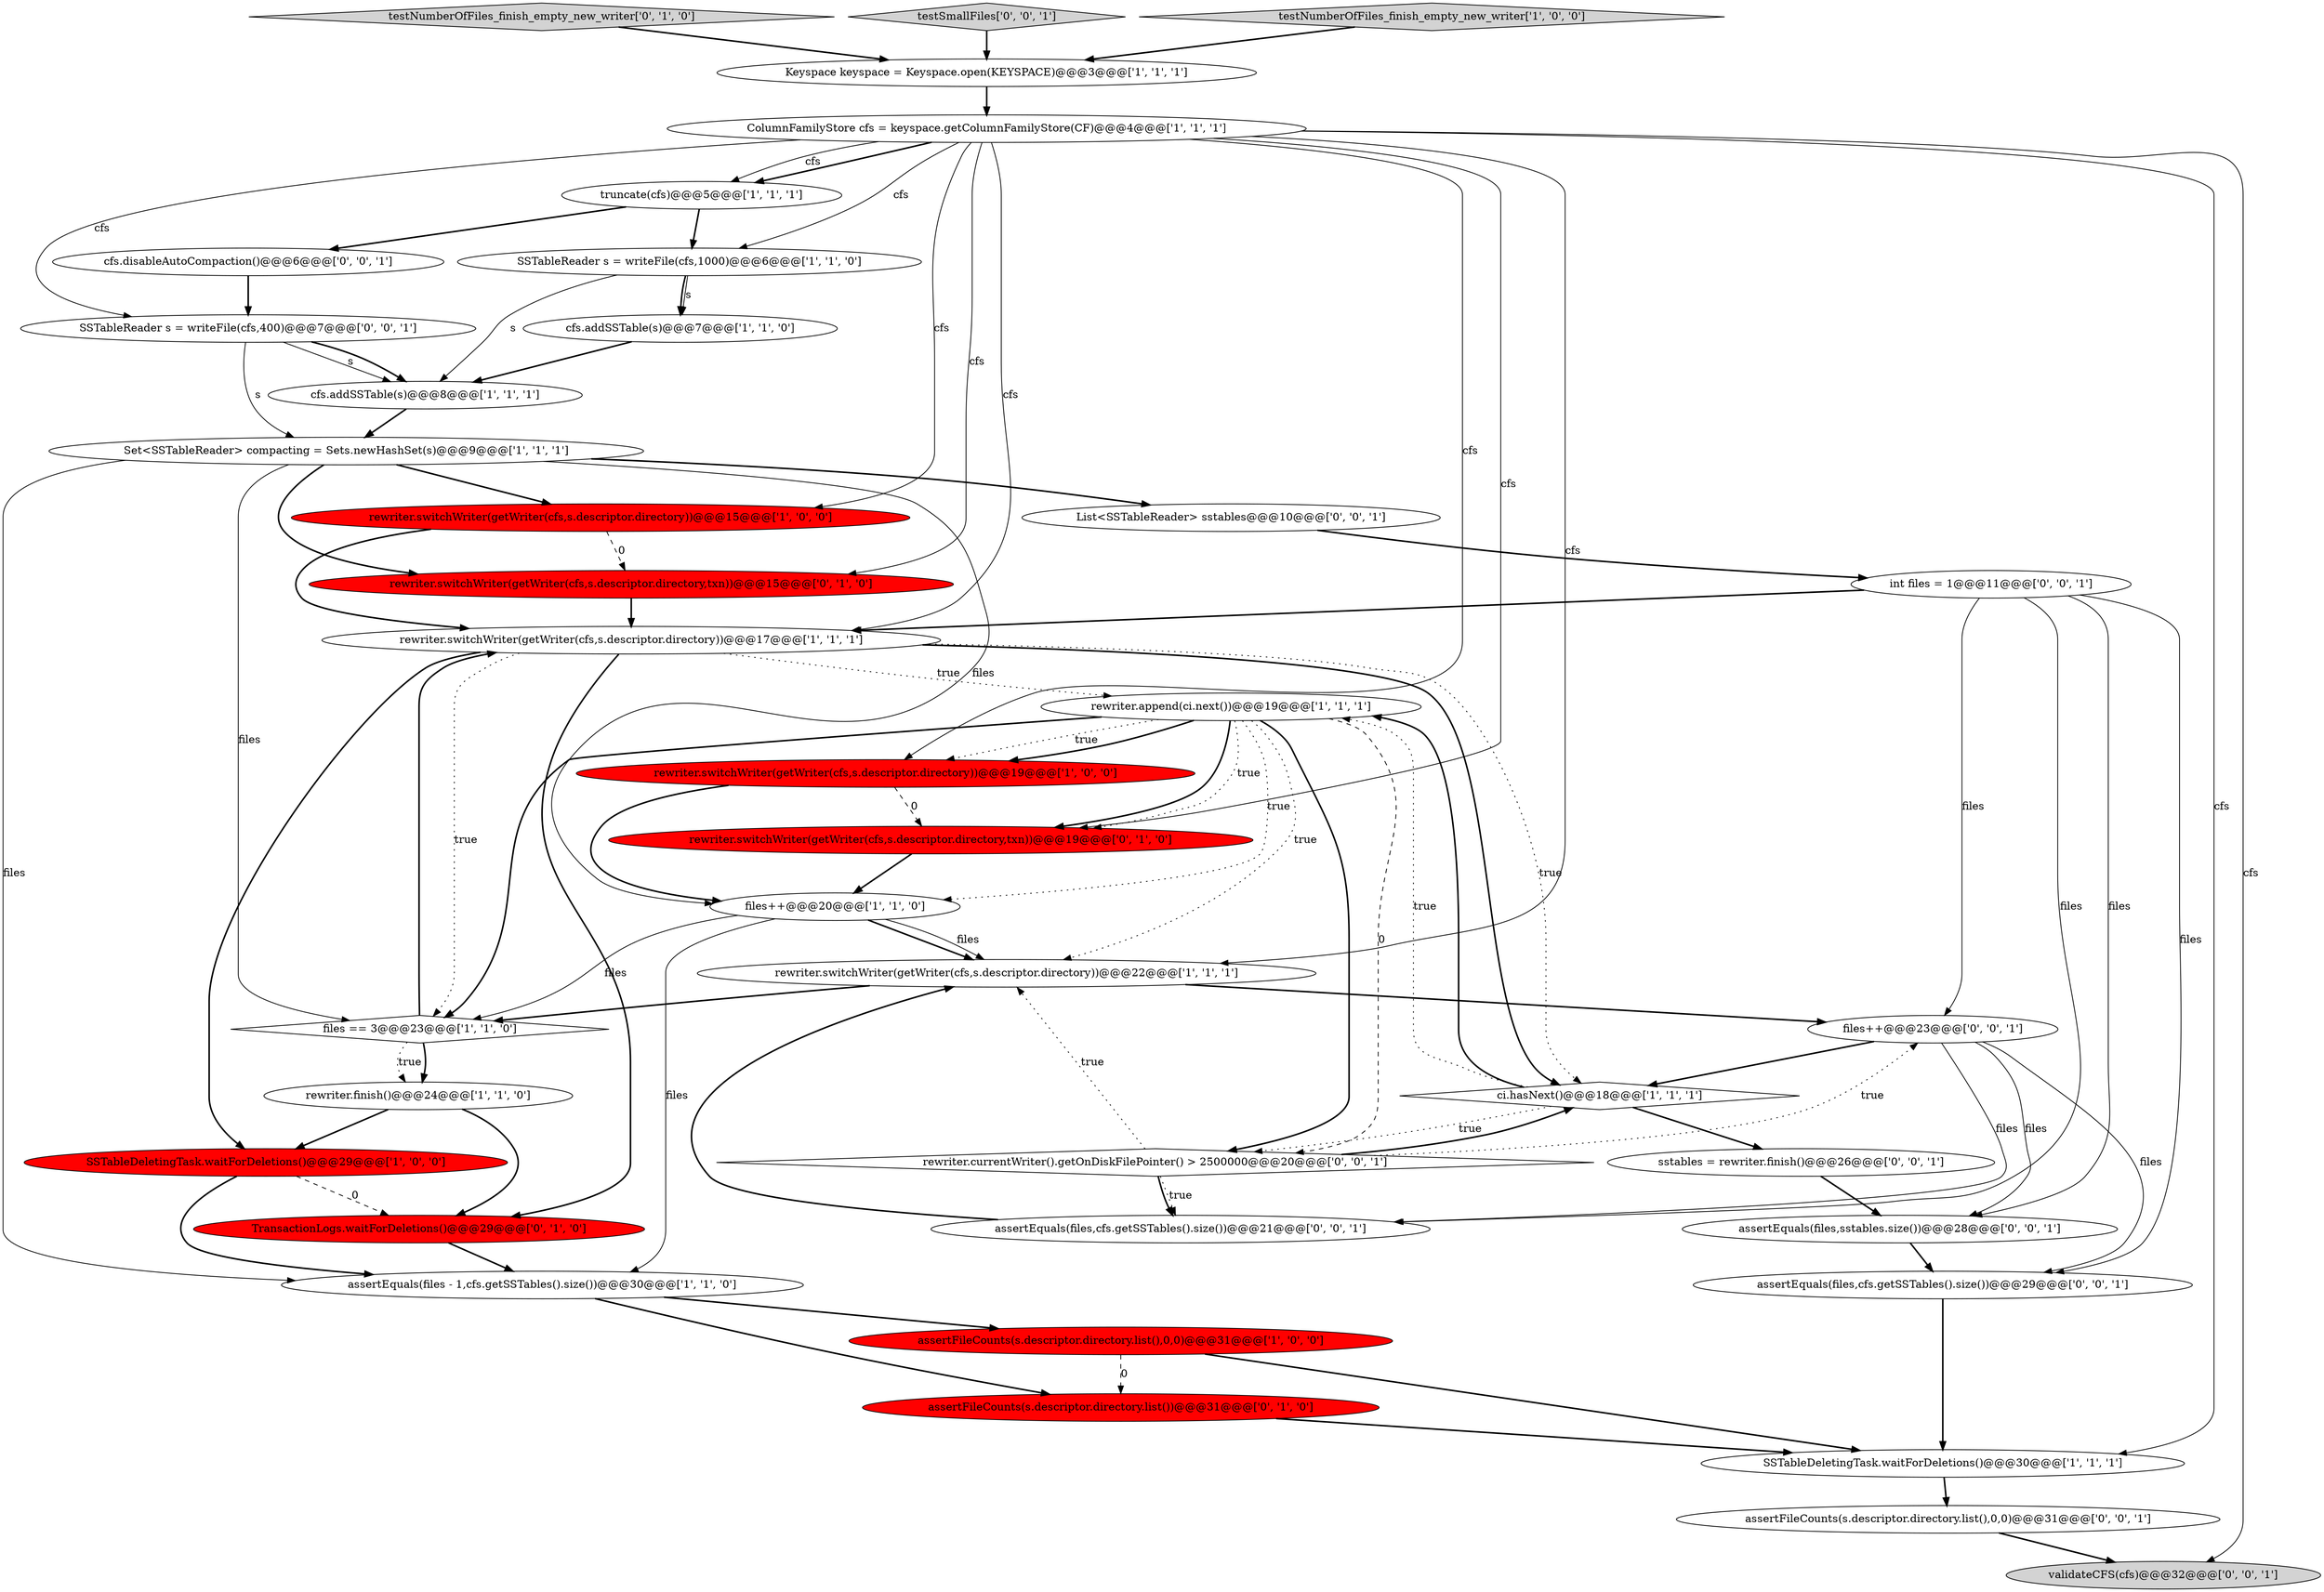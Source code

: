 digraph {
25 [style = filled, label = "TransactionLogs.waitForDeletions()@@@29@@@['0', '1', '0']", fillcolor = red, shape = ellipse image = "AAA1AAABBB2BBB"];
5 [style = filled, label = "rewriter.switchWriter(getWriter(cfs,s.descriptor.directory))@@@17@@@['1', '1', '1']", fillcolor = white, shape = ellipse image = "AAA0AAABBB1BBB"];
17 [style = filled, label = "rewriter.switchWriter(getWriter(cfs,s.descriptor.directory))@@@15@@@['1', '0', '0']", fillcolor = red, shape = ellipse image = "AAA1AAABBB1BBB"];
16 [style = filled, label = "ColumnFamilyStore cfs = keyspace.getColumnFamilyStore(CF)@@@4@@@['1', '1', '1']", fillcolor = white, shape = ellipse image = "AAA0AAABBB1BBB"];
7 [style = filled, label = "SSTableReader s = writeFile(cfs,1000)@@@6@@@['1', '1', '0']", fillcolor = white, shape = ellipse image = "AAA0AAABBB1BBB"];
32 [style = filled, label = "SSTableReader s = writeFile(cfs,400)@@@7@@@['0', '0', '1']", fillcolor = white, shape = ellipse image = "AAA0AAABBB3BBB"];
37 [style = filled, label = "assertEquals(files,cfs.getSSTables().size())@@@29@@@['0', '0', '1']", fillcolor = white, shape = ellipse image = "AAA0AAABBB3BBB"];
27 [style = filled, label = "sstables = rewriter.finish()@@@26@@@['0', '0', '1']", fillcolor = white, shape = ellipse image = "AAA0AAABBB3BBB"];
18 [style = filled, label = "rewriter.append(ci.next())@@@19@@@['1', '1', '1']", fillcolor = white, shape = ellipse image = "AAA0AAABBB1BBB"];
24 [style = filled, label = "rewriter.switchWriter(getWriter(cfs,s.descriptor.directory,txn))@@@19@@@['0', '1', '0']", fillcolor = red, shape = ellipse image = "AAA1AAABBB2BBB"];
12 [style = filled, label = "truncate(cfs)@@@5@@@['1', '1', '1']", fillcolor = white, shape = ellipse image = "AAA0AAABBB1BBB"];
26 [style = filled, label = "assertFileCounts(s.descriptor.directory.list(),0,0)@@@31@@@['0', '0', '1']", fillcolor = white, shape = ellipse image = "AAA0AAABBB3BBB"];
28 [style = filled, label = "List<SSTableReader> sstables@@@10@@@['0', '0', '1']", fillcolor = white, shape = ellipse image = "AAA0AAABBB3BBB"];
29 [style = filled, label = "validateCFS(cfs)@@@32@@@['0', '0', '1']", fillcolor = lightgray, shape = ellipse image = "AAA0AAABBB3BBB"];
14 [style = filled, label = "SSTableDeletingTask.waitForDeletions()@@@30@@@['1', '1', '1']", fillcolor = white, shape = ellipse image = "AAA0AAABBB1BBB"];
34 [style = filled, label = "assertEquals(files,cfs.getSSTables().size())@@@21@@@['0', '0', '1']", fillcolor = white, shape = ellipse image = "AAA0AAABBB3BBB"];
8 [style = filled, label = "cfs.addSSTable(s)@@@7@@@['1', '1', '0']", fillcolor = white, shape = ellipse image = "AAA0AAABBB1BBB"];
4 [style = filled, label = "rewriter.switchWriter(getWriter(cfs,s.descriptor.directory))@@@19@@@['1', '0', '0']", fillcolor = red, shape = ellipse image = "AAA1AAABBB1BBB"];
20 [style = filled, label = "files == 3@@@23@@@['1', '1', '0']", fillcolor = white, shape = diamond image = "AAA0AAABBB1BBB"];
11 [style = filled, label = "rewriter.switchWriter(getWriter(cfs,s.descriptor.directory))@@@22@@@['1', '1', '1']", fillcolor = white, shape = ellipse image = "AAA0AAABBB1BBB"];
30 [style = filled, label = "cfs.disableAutoCompaction()@@@6@@@['0', '0', '1']", fillcolor = white, shape = ellipse image = "AAA0AAABBB3BBB"];
31 [style = filled, label = "assertEquals(files,sstables.size())@@@28@@@['0', '0', '1']", fillcolor = white, shape = ellipse image = "AAA0AAABBB3BBB"];
38 [style = filled, label = "int files = 1@@@11@@@['0', '0', '1']", fillcolor = white, shape = ellipse image = "AAA0AAABBB3BBB"];
23 [style = filled, label = "testNumberOfFiles_finish_empty_new_writer['0', '1', '0']", fillcolor = lightgray, shape = diamond image = "AAA0AAABBB2BBB"];
15 [style = filled, label = "Keyspace keyspace = Keyspace.open(KEYSPACE)@@@3@@@['1', '1', '1']", fillcolor = white, shape = ellipse image = "AAA0AAABBB1BBB"];
22 [style = filled, label = "rewriter.switchWriter(getWriter(cfs,s.descriptor.directory,txn))@@@15@@@['0', '1', '0']", fillcolor = red, shape = ellipse image = "AAA1AAABBB2BBB"];
0 [style = filled, label = "SSTableDeletingTask.waitForDeletions()@@@29@@@['1', '0', '0']", fillcolor = red, shape = ellipse image = "AAA1AAABBB1BBB"];
1 [style = filled, label = "assertFileCounts(s.descriptor.directory.list(),0,0)@@@31@@@['1', '0', '0']", fillcolor = red, shape = ellipse image = "AAA1AAABBB1BBB"];
9 [style = filled, label = "Set<SSTableReader> compacting = Sets.newHashSet(s)@@@9@@@['1', '1', '1']", fillcolor = white, shape = ellipse image = "AAA0AAABBB1BBB"];
3 [style = filled, label = "ci.hasNext()@@@18@@@['1', '1', '1']", fillcolor = white, shape = diamond image = "AAA0AAABBB1BBB"];
36 [style = filled, label = "rewriter.currentWriter().getOnDiskFilePointer() > 2500000@@@20@@@['0', '0', '1']", fillcolor = white, shape = diamond image = "AAA0AAABBB3BBB"];
19 [style = filled, label = "cfs.addSSTable(s)@@@8@@@['1', '1', '1']", fillcolor = white, shape = ellipse image = "AAA0AAABBB1BBB"];
21 [style = filled, label = "assertFileCounts(s.descriptor.directory.list())@@@31@@@['0', '1', '0']", fillcolor = red, shape = ellipse image = "AAA1AAABBB2BBB"];
35 [style = filled, label = "files++@@@23@@@['0', '0', '1']", fillcolor = white, shape = ellipse image = "AAA0AAABBB3BBB"];
2 [style = filled, label = "rewriter.finish()@@@24@@@['1', '1', '0']", fillcolor = white, shape = ellipse image = "AAA0AAABBB1BBB"];
33 [style = filled, label = "testSmallFiles['0', '0', '1']", fillcolor = lightgray, shape = diamond image = "AAA0AAABBB3BBB"];
10 [style = filled, label = "assertEquals(files - 1,cfs.getSSTables().size())@@@30@@@['1', '1', '0']", fillcolor = white, shape = ellipse image = "AAA0AAABBB1BBB"];
6 [style = filled, label = "testNumberOfFiles_finish_empty_new_writer['1', '0', '0']", fillcolor = lightgray, shape = diamond image = "AAA0AAABBB1BBB"];
13 [style = filled, label = "files++@@@20@@@['1', '1', '0']", fillcolor = white, shape = ellipse image = "AAA0AAABBB1BBB"];
5->3 [style = bold, label=""];
31->37 [style = bold, label=""];
5->18 [style = dotted, label="true"];
28->38 [style = bold, label=""];
7->8 [style = bold, label=""];
12->7 [style = bold, label=""];
3->27 [style = bold, label=""];
3->18 [style = bold, label=""];
36->11 [style = dotted, label="true"];
35->31 [style = solid, label="files"];
38->34 [style = solid, label="files"];
0->25 [style = dashed, label="0"];
5->0 [style = bold, label=""];
19->9 [style = bold, label=""];
25->10 [style = bold, label=""];
9->20 [style = solid, label="files"];
2->25 [style = bold, label=""];
38->31 [style = solid, label="files"];
7->19 [style = solid, label="s"];
9->10 [style = solid, label="files"];
18->13 [style = dotted, label="true"];
17->22 [style = dashed, label="0"];
17->5 [style = bold, label=""];
33->15 [style = bold, label=""];
27->31 [style = bold, label=""];
9->17 [style = bold, label=""];
16->5 [style = solid, label="cfs"];
10->21 [style = bold, label=""];
5->3 [style = dotted, label="true"];
13->11 [style = bold, label=""];
22->5 [style = bold, label=""];
32->19 [style = solid, label="s"];
5->25 [style = bold, label=""];
18->20 [style = bold, label=""];
18->11 [style = dotted, label="true"];
18->4 [style = bold, label=""];
3->18 [style = dotted, label="true"];
4->24 [style = dashed, label="0"];
10->1 [style = bold, label=""];
16->22 [style = solid, label="cfs"];
24->13 [style = bold, label=""];
9->22 [style = bold, label=""];
38->5 [style = bold, label=""];
13->11 [style = solid, label="files"];
18->24 [style = bold, label=""];
35->3 [style = bold, label=""];
16->17 [style = solid, label="cfs"];
4->13 [style = bold, label=""];
18->24 [style = dotted, label="true"];
23->15 [style = bold, label=""];
30->32 [style = bold, label=""];
32->19 [style = bold, label=""];
6->15 [style = bold, label=""];
16->24 [style = solid, label="cfs"];
9->28 [style = bold, label=""];
2->0 [style = bold, label=""];
38->37 [style = solid, label="files"];
16->12 [style = solid, label="cfs"];
18->36 [style = dashed, label="0"];
13->10 [style = solid, label="files"];
7->8 [style = solid, label="s"];
32->9 [style = solid, label="s"];
36->34 [style = bold, label=""];
21->14 [style = bold, label=""];
13->20 [style = solid, label="files"];
11->20 [style = bold, label=""];
16->14 [style = solid, label="cfs"];
3->36 [style = dotted, label="true"];
8->19 [style = bold, label=""];
35->34 [style = solid, label="files"];
26->29 [style = bold, label=""];
35->37 [style = solid, label="files"];
16->11 [style = solid, label="cfs"];
12->30 [style = bold, label=""];
18->36 [style = bold, label=""];
1->21 [style = dashed, label="0"];
38->35 [style = solid, label="files"];
15->16 [style = bold, label=""];
9->13 [style = solid, label="files"];
16->4 [style = solid, label="cfs"];
34->11 [style = bold, label=""];
11->35 [style = bold, label=""];
20->5 [style = bold, label=""];
20->2 [style = bold, label=""];
14->26 [style = bold, label=""];
16->7 [style = solid, label="cfs"];
37->14 [style = bold, label=""];
0->10 [style = bold, label=""];
16->32 [style = solid, label="cfs"];
5->20 [style = dotted, label="true"];
20->2 [style = dotted, label="true"];
1->14 [style = bold, label=""];
18->4 [style = dotted, label="true"];
36->35 [style = dotted, label="true"];
36->34 [style = dotted, label="true"];
16->12 [style = bold, label=""];
16->29 [style = solid, label="cfs"];
36->3 [style = bold, label=""];
}
